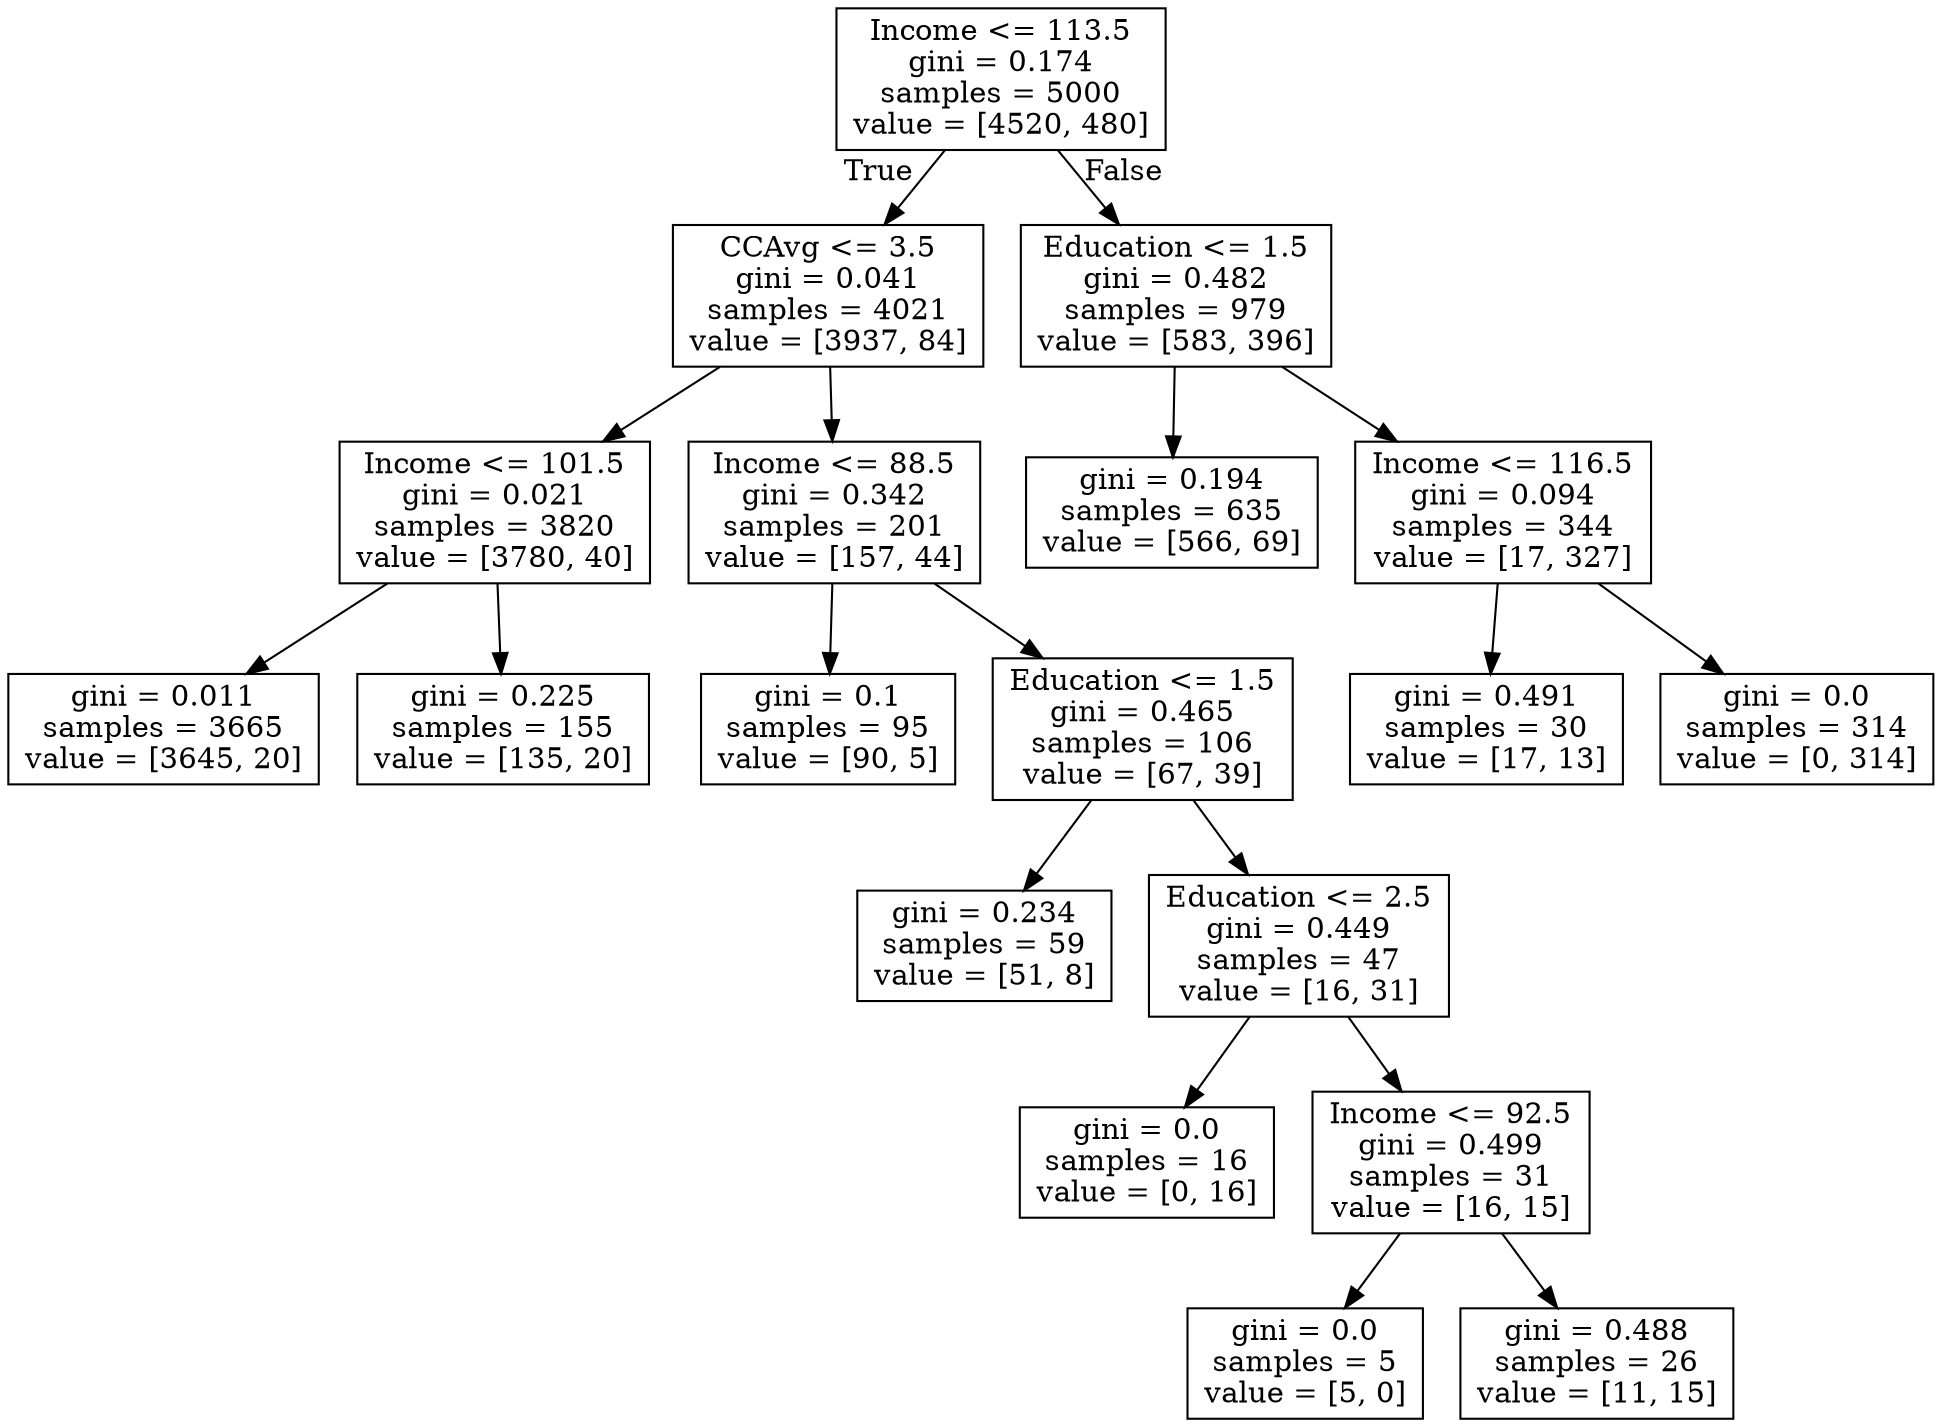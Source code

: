 digraph Tree {
node [shape=box] ;
0 [label="Income <= 113.5\ngini = 0.174\nsamples = 5000\nvalue = [4520, 480]"] ;
1 [label="CCAvg <= 3.5\ngini = 0.041\nsamples = 4021\nvalue = [3937, 84]"] ;
0 -> 1 [labeldistance=2.5, labelangle=45, headlabel="True"] ;
7 [label="Income <= 101.5\ngini = 0.021\nsamples = 3820\nvalue = [3780, 40]"] ;
1 -> 7 ;
15 [label="gini = 0.011\nsamples = 3665\nvalue = [3645, 20]"] ;
7 -> 15 ;
16 [label="gini = 0.225\nsamples = 155\nvalue = [135, 20]"] ;
7 -> 16 ;
8 [label="Income <= 88.5\ngini = 0.342\nsamples = 201\nvalue = [157, 44]"] ;
1 -> 8 ;
9 [label="gini = 0.1\nsamples = 95\nvalue = [90, 5]"] ;
8 -> 9 ;
10 [label="Education <= 1.5\ngini = 0.465\nsamples = 106\nvalue = [67, 39]"] ;
8 -> 10 ;
11 [label="gini = 0.234\nsamples = 59\nvalue = [51, 8]"] ;
10 -> 11 ;
12 [label="Education <= 2.5\ngini = 0.449\nsamples = 47\nvalue = [16, 31]"] ;
10 -> 12 ;
13 [label="gini = 0.0\nsamples = 16\nvalue = [0, 16]"] ;
12 -> 13 ;
14 [label="Income <= 92.5\ngini = 0.499\nsamples = 31\nvalue = [16, 15]"] ;
12 -> 14 ;
17 [label="gini = 0.0\nsamples = 5\nvalue = [5, 0]"] ;
14 -> 17 ;
18 [label="gini = 0.488\nsamples = 26\nvalue = [11, 15]"] ;
14 -> 18 ;
2 [label="Education <= 1.5\ngini = 0.482\nsamples = 979\nvalue = [583, 396]"] ;
0 -> 2 [labeldistance=2.5, labelangle=-45, headlabel="False"] ;
3 [label="gini = 0.194\nsamples = 635\nvalue = [566, 69]"] ;
2 -> 3 ;
4 [label="Income <= 116.5\ngini = 0.094\nsamples = 344\nvalue = [17, 327]"] ;
2 -> 4 ;
5 [label="gini = 0.491\nsamples = 30\nvalue = [17, 13]"] ;
4 -> 5 ;
6 [label="gini = 0.0\nsamples = 314\nvalue = [0, 314]"] ;
4 -> 6 ;
}